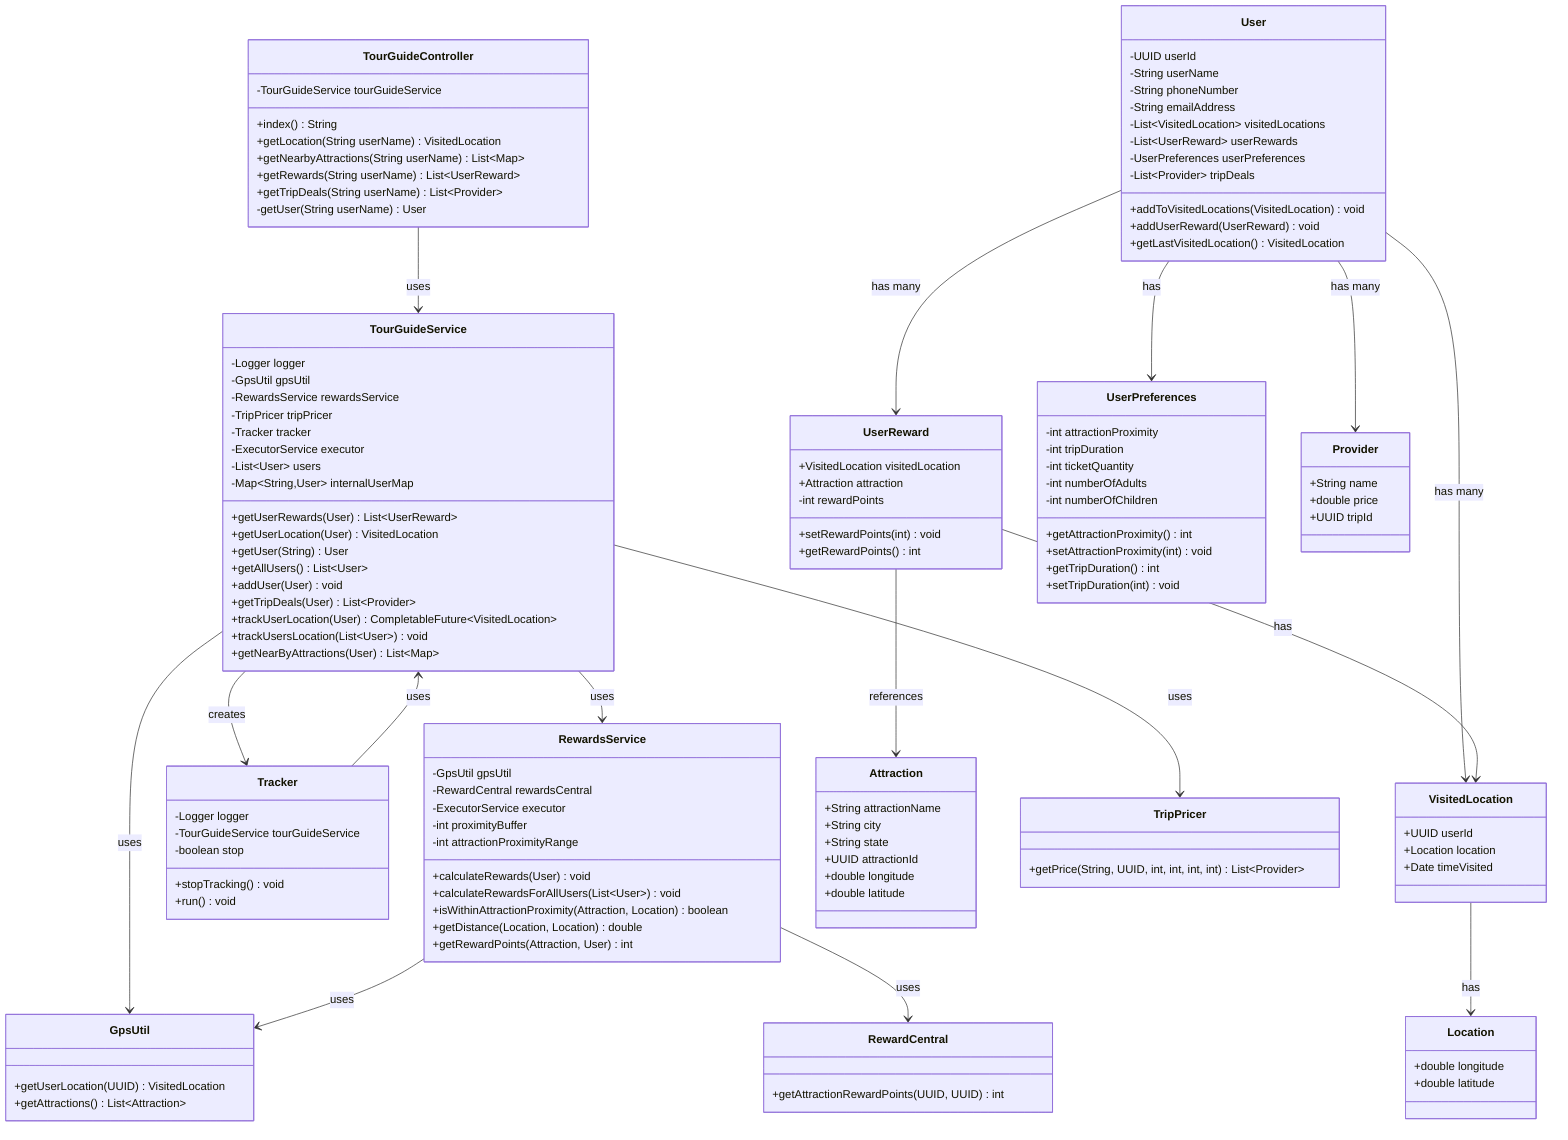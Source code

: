 classDiagram
    class TourGuideController {
        -TourGuideService tourGuideService
        +index() String
        +getLocation(String userName) VisitedLocation
        +getNearbyAttractions(String userName) List~Map~
        +getRewards(String userName) List~UserReward~
        +getTripDeals(String userName) List~Provider~
        -getUser(String userName) User
    }

    class TourGuideService {
        -Logger logger
        -GpsUtil gpsUtil
        -RewardsService rewardsService
        -TripPricer tripPricer
        -Tracker tracker
        -ExecutorService executor
        -List~User~ users
        -Map~String,User~ internalUserMap
        +getUserRewards(User) List~UserReward~
        +getUserLocation(User) VisitedLocation
        +getUser(String) User
        +getAllUsers() List~User~
        +addUser(User) void
        +getTripDeals(User) List~Provider~
        +trackUserLocation(User) CompletableFuture~VisitedLocation~
        +trackUsersLocation(List~User~) void
        +getNearByAttractions(User) List~Map~
    }

    class RewardsService {
        -GpsUtil gpsUtil
        -RewardCentral rewardsCentral
        -ExecutorService executor
        -int proximityBuffer
        -int attractionProximityRange
        +calculateRewards(User) void
        +calculateRewardsForAllUsers(List~User~) void
        +isWithinAttractionProximity(Attraction, Location) boolean
        +getDistance(Location, Location) double
        +getRewardPoints(Attraction, User) int
    }

    class User {
        -UUID userId
        -String userName
        -String phoneNumber
        -String emailAddress
        -List~VisitedLocation~ visitedLocations
        -List~UserReward~ userRewards
        -UserPreferences userPreferences
        -List~Provider~ tripDeals
        +addToVisitedLocations(VisitedLocation) void
        +addUserReward(UserReward) void
        +getLastVisitedLocation() VisitedLocation
    }

    class UserReward {
        +VisitedLocation visitedLocation
        +Attraction attraction
        -int rewardPoints
        +setRewardPoints(int) void
        +getRewardPoints() int
    }

    class UserPreferences {
        -int attractionProximity
        -int tripDuration
        -int ticketQuantity
        -int numberOfAdults
        -int numberOfChildren
        +getAttractionProximity() int
        +setAttractionProximity(int) void
        +getTripDuration() int
        +setTripDuration(int) void
    }

    class Tracker {
        -Logger logger
        -TourGuideService tourGuideService
        -boolean stop
        +stopTracking() void
        +run() void
    }

    class Location {
        +double longitude
        +double latitude
    }

    class VisitedLocation {
        +UUID userId
        +Location location
        +Date timeVisited
    }

    class Attraction {
        +String attractionName
        +String city
        +String state
        +UUID attractionId
        +double longitude
        +double latitude
    }

    class Provider {
        +String name
        +double price
        +UUID tripId
    }

%% External Services
    class GpsUtil {
        +getUserLocation(UUID) VisitedLocation
        +getAttractions() List~Attraction~
    }

    class RewardCentral {
        +getAttractionRewardPoints(UUID, UUID) int
    }

    class TripPricer {
        +getPrice(String, UUID, int, int, int, int) List~Provider~
    }

%% Relationships
    TourGuideController --> TourGuideService : uses
    TourGuideService --> RewardsService : uses
    TourGuideService --> GpsUtil : uses
    TourGuideService --> TripPricer : uses
    TourGuideService --> Tracker : creates
    RewardsService --> GpsUtil : uses
    RewardsService --> RewardCentral : uses
    User --> UserPreferences : has
    User --> UserReward : has many
    User --> VisitedLocation : has many
    User --> Provider : has many
    UserReward --> VisitedLocation : has
    UserReward --> Attraction : references
    VisitedLocation --> Location : has
    Tracker --> TourGuideService : uses